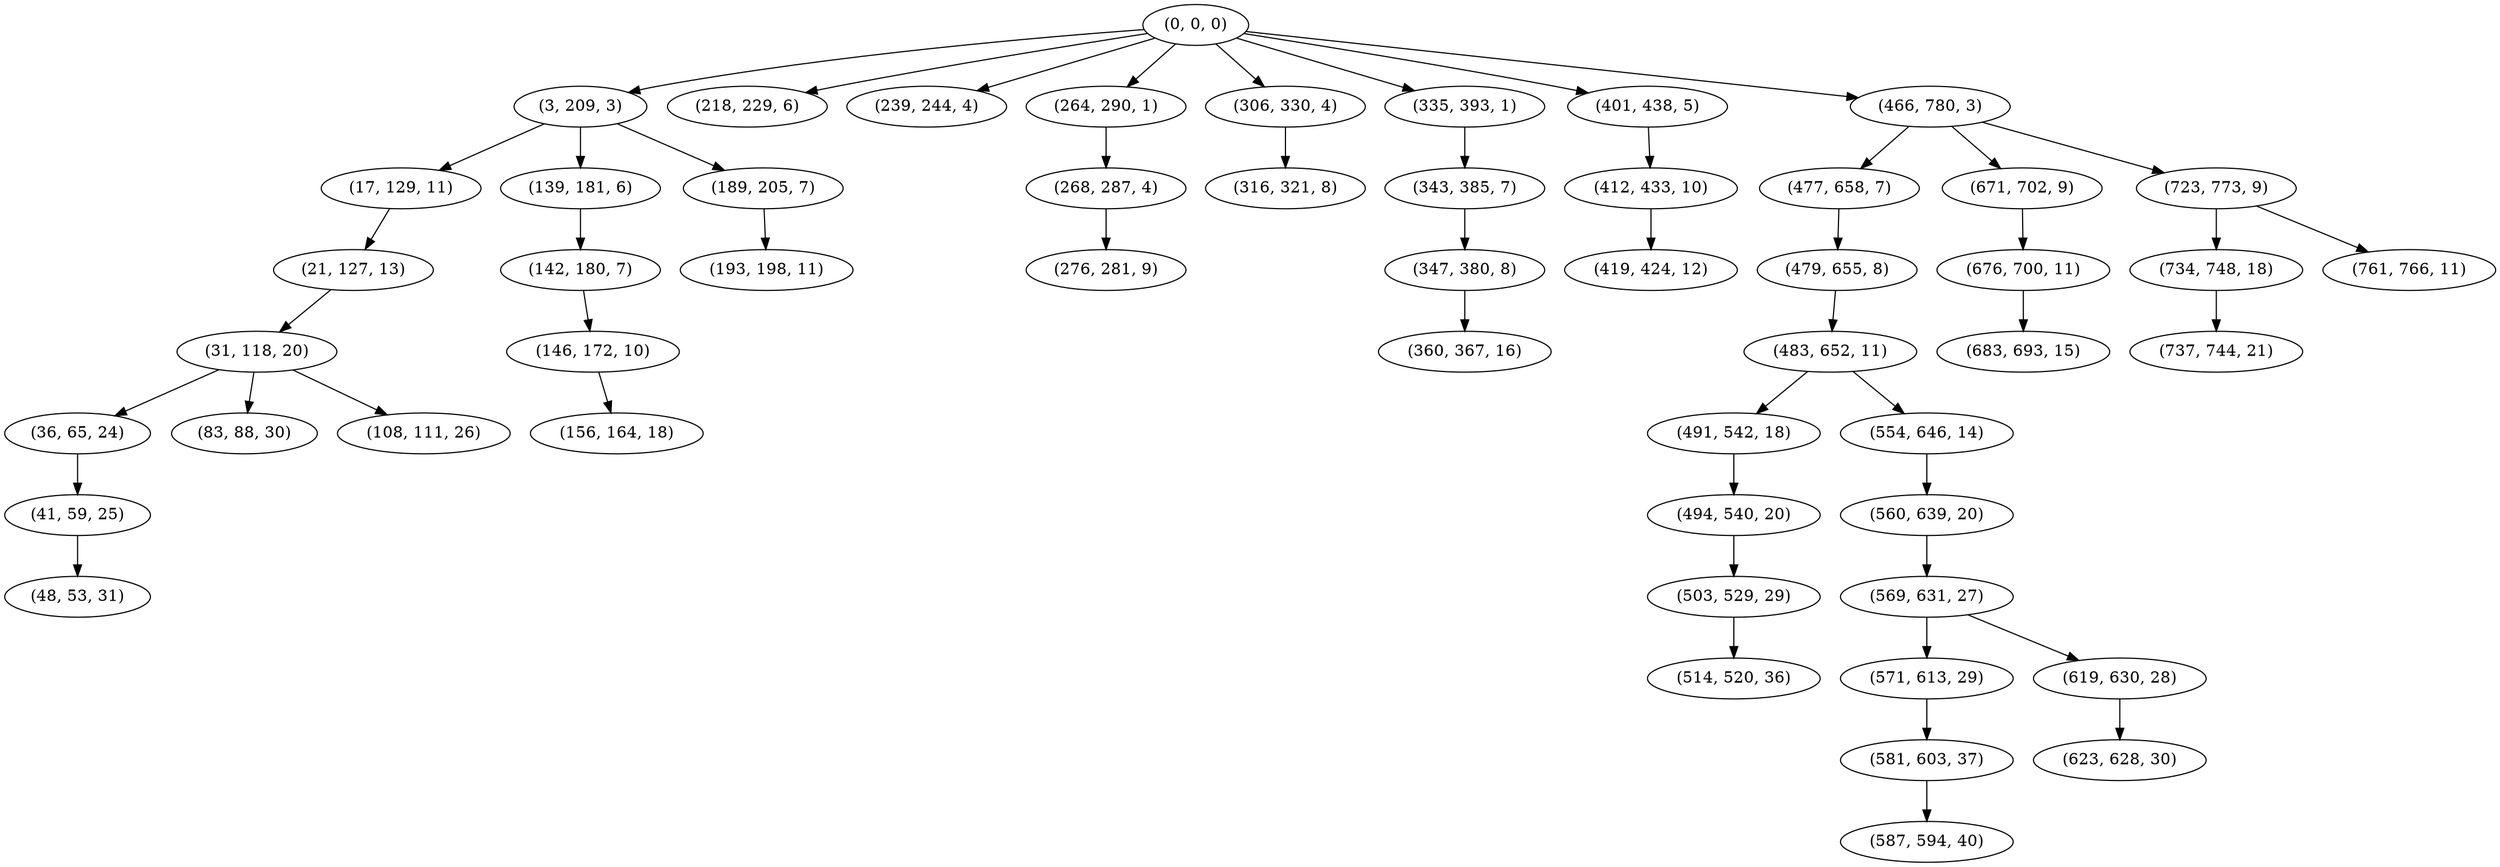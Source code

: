 digraph tree {
    "(0, 0, 0)";
    "(3, 209, 3)";
    "(17, 129, 11)";
    "(21, 127, 13)";
    "(31, 118, 20)";
    "(36, 65, 24)";
    "(41, 59, 25)";
    "(48, 53, 31)";
    "(83, 88, 30)";
    "(108, 111, 26)";
    "(139, 181, 6)";
    "(142, 180, 7)";
    "(146, 172, 10)";
    "(156, 164, 18)";
    "(189, 205, 7)";
    "(193, 198, 11)";
    "(218, 229, 6)";
    "(239, 244, 4)";
    "(264, 290, 1)";
    "(268, 287, 4)";
    "(276, 281, 9)";
    "(306, 330, 4)";
    "(316, 321, 8)";
    "(335, 393, 1)";
    "(343, 385, 7)";
    "(347, 380, 8)";
    "(360, 367, 16)";
    "(401, 438, 5)";
    "(412, 433, 10)";
    "(419, 424, 12)";
    "(466, 780, 3)";
    "(477, 658, 7)";
    "(479, 655, 8)";
    "(483, 652, 11)";
    "(491, 542, 18)";
    "(494, 540, 20)";
    "(503, 529, 29)";
    "(514, 520, 36)";
    "(554, 646, 14)";
    "(560, 639, 20)";
    "(569, 631, 27)";
    "(571, 613, 29)";
    "(581, 603, 37)";
    "(587, 594, 40)";
    "(619, 630, 28)";
    "(623, 628, 30)";
    "(671, 702, 9)";
    "(676, 700, 11)";
    "(683, 693, 15)";
    "(723, 773, 9)";
    "(734, 748, 18)";
    "(737, 744, 21)";
    "(761, 766, 11)";
    "(0, 0, 0)" -> "(3, 209, 3)";
    "(0, 0, 0)" -> "(218, 229, 6)";
    "(0, 0, 0)" -> "(239, 244, 4)";
    "(0, 0, 0)" -> "(264, 290, 1)";
    "(0, 0, 0)" -> "(306, 330, 4)";
    "(0, 0, 0)" -> "(335, 393, 1)";
    "(0, 0, 0)" -> "(401, 438, 5)";
    "(0, 0, 0)" -> "(466, 780, 3)";
    "(3, 209, 3)" -> "(17, 129, 11)";
    "(3, 209, 3)" -> "(139, 181, 6)";
    "(3, 209, 3)" -> "(189, 205, 7)";
    "(17, 129, 11)" -> "(21, 127, 13)";
    "(21, 127, 13)" -> "(31, 118, 20)";
    "(31, 118, 20)" -> "(36, 65, 24)";
    "(31, 118, 20)" -> "(83, 88, 30)";
    "(31, 118, 20)" -> "(108, 111, 26)";
    "(36, 65, 24)" -> "(41, 59, 25)";
    "(41, 59, 25)" -> "(48, 53, 31)";
    "(139, 181, 6)" -> "(142, 180, 7)";
    "(142, 180, 7)" -> "(146, 172, 10)";
    "(146, 172, 10)" -> "(156, 164, 18)";
    "(189, 205, 7)" -> "(193, 198, 11)";
    "(264, 290, 1)" -> "(268, 287, 4)";
    "(268, 287, 4)" -> "(276, 281, 9)";
    "(306, 330, 4)" -> "(316, 321, 8)";
    "(335, 393, 1)" -> "(343, 385, 7)";
    "(343, 385, 7)" -> "(347, 380, 8)";
    "(347, 380, 8)" -> "(360, 367, 16)";
    "(401, 438, 5)" -> "(412, 433, 10)";
    "(412, 433, 10)" -> "(419, 424, 12)";
    "(466, 780, 3)" -> "(477, 658, 7)";
    "(466, 780, 3)" -> "(671, 702, 9)";
    "(466, 780, 3)" -> "(723, 773, 9)";
    "(477, 658, 7)" -> "(479, 655, 8)";
    "(479, 655, 8)" -> "(483, 652, 11)";
    "(483, 652, 11)" -> "(491, 542, 18)";
    "(483, 652, 11)" -> "(554, 646, 14)";
    "(491, 542, 18)" -> "(494, 540, 20)";
    "(494, 540, 20)" -> "(503, 529, 29)";
    "(503, 529, 29)" -> "(514, 520, 36)";
    "(554, 646, 14)" -> "(560, 639, 20)";
    "(560, 639, 20)" -> "(569, 631, 27)";
    "(569, 631, 27)" -> "(571, 613, 29)";
    "(569, 631, 27)" -> "(619, 630, 28)";
    "(571, 613, 29)" -> "(581, 603, 37)";
    "(581, 603, 37)" -> "(587, 594, 40)";
    "(619, 630, 28)" -> "(623, 628, 30)";
    "(671, 702, 9)" -> "(676, 700, 11)";
    "(676, 700, 11)" -> "(683, 693, 15)";
    "(723, 773, 9)" -> "(734, 748, 18)";
    "(723, 773, 9)" -> "(761, 766, 11)";
    "(734, 748, 18)" -> "(737, 744, 21)";
}
